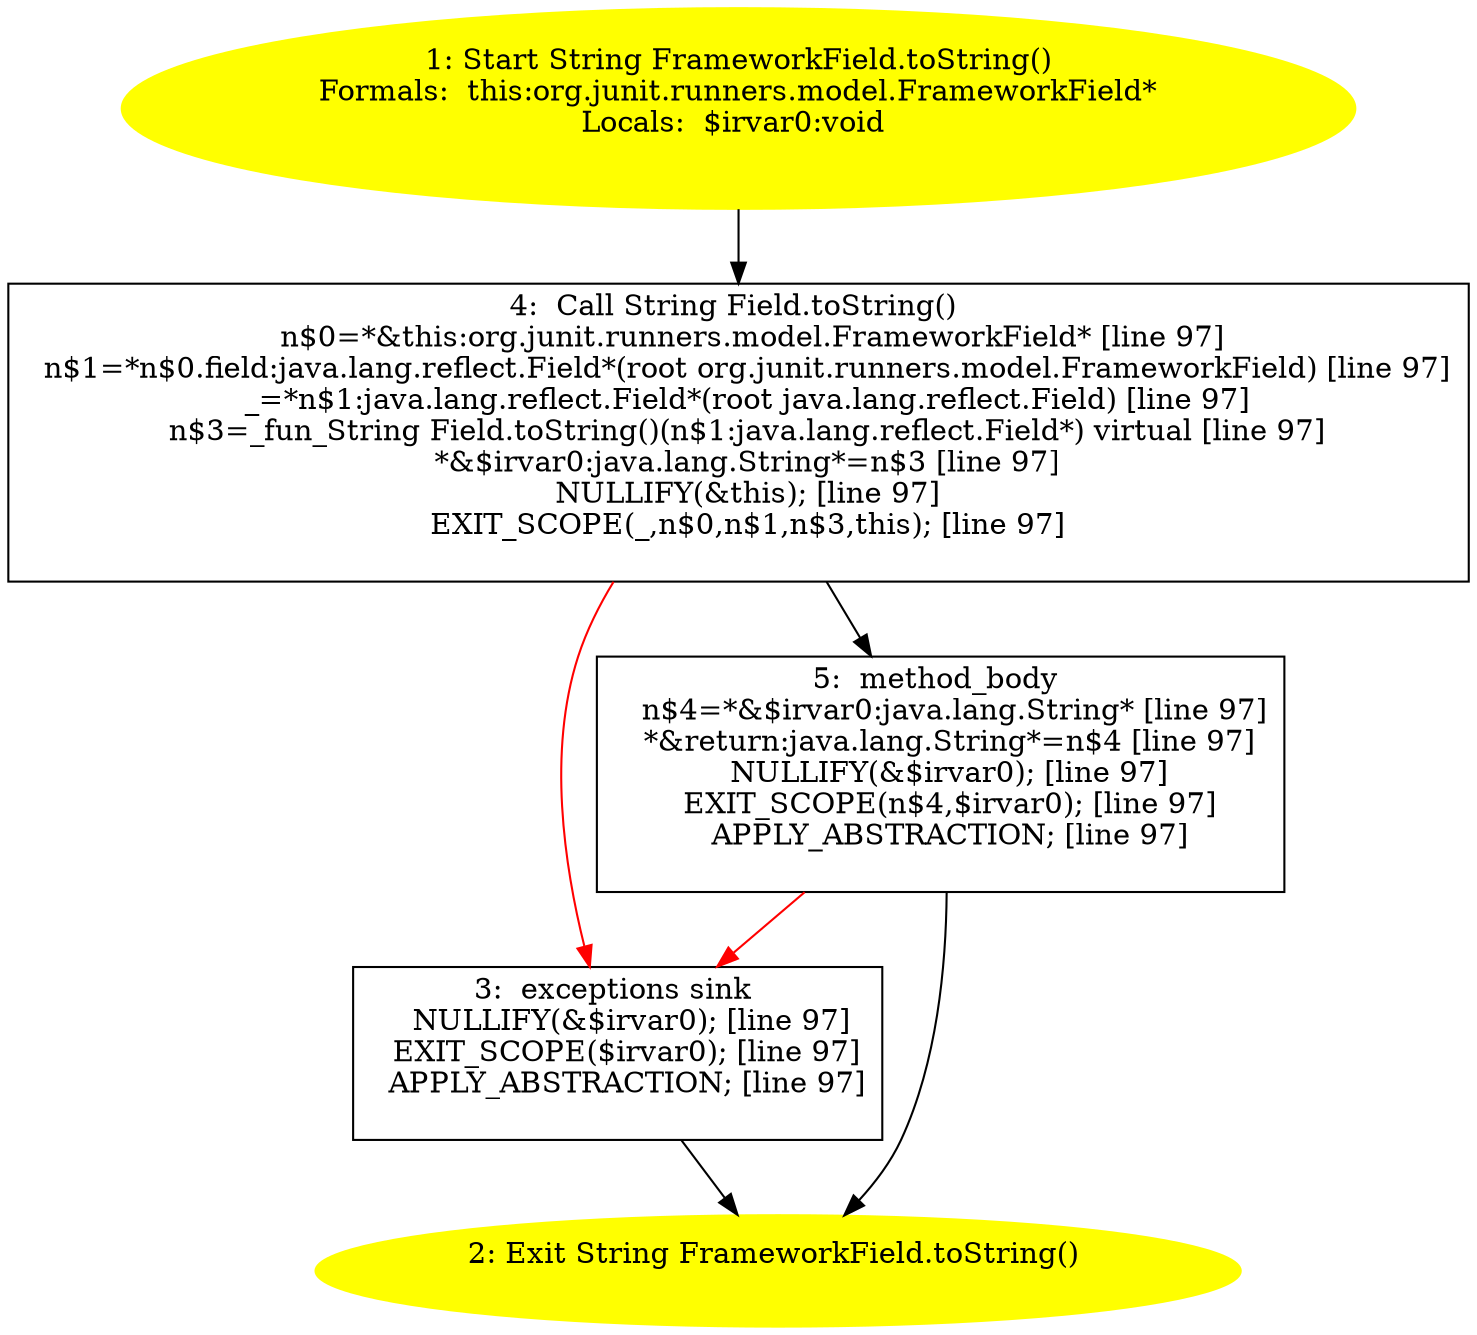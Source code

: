 /* @generated */
digraph cfg {
"org.junit.runners.model.FrameworkField.toString():java.lang.String.d845106c6ce489c64976b2557eb5b62b_1" [label="1: Start String FrameworkField.toString()\nFormals:  this:org.junit.runners.model.FrameworkField*\nLocals:  $irvar0:void \n  " color=yellow style=filled]
	

	 "org.junit.runners.model.FrameworkField.toString():java.lang.String.d845106c6ce489c64976b2557eb5b62b_1" -> "org.junit.runners.model.FrameworkField.toString():java.lang.String.d845106c6ce489c64976b2557eb5b62b_4" ;
"org.junit.runners.model.FrameworkField.toString():java.lang.String.d845106c6ce489c64976b2557eb5b62b_2" [label="2: Exit String FrameworkField.toString() \n  " color=yellow style=filled]
	

"org.junit.runners.model.FrameworkField.toString():java.lang.String.d845106c6ce489c64976b2557eb5b62b_3" [label="3:  exceptions sink \n   NULLIFY(&$irvar0); [line 97]\n  EXIT_SCOPE($irvar0); [line 97]\n  APPLY_ABSTRACTION; [line 97]\n " shape="box"]
	

	 "org.junit.runners.model.FrameworkField.toString():java.lang.String.d845106c6ce489c64976b2557eb5b62b_3" -> "org.junit.runners.model.FrameworkField.toString():java.lang.String.d845106c6ce489c64976b2557eb5b62b_2" ;
"org.junit.runners.model.FrameworkField.toString():java.lang.String.d845106c6ce489c64976b2557eb5b62b_4" [label="4:  Call String Field.toString() \n   n$0=*&this:org.junit.runners.model.FrameworkField* [line 97]\n  n$1=*n$0.field:java.lang.reflect.Field*(root org.junit.runners.model.FrameworkField) [line 97]\n  _=*n$1:java.lang.reflect.Field*(root java.lang.reflect.Field) [line 97]\n  n$3=_fun_String Field.toString()(n$1:java.lang.reflect.Field*) virtual [line 97]\n  *&$irvar0:java.lang.String*=n$3 [line 97]\n  NULLIFY(&this); [line 97]\n  EXIT_SCOPE(_,n$0,n$1,n$3,this); [line 97]\n " shape="box"]
	

	 "org.junit.runners.model.FrameworkField.toString():java.lang.String.d845106c6ce489c64976b2557eb5b62b_4" -> "org.junit.runners.model.FrameworkField.toString():java.lang.String.d845106c6ce489c64976b2557eb5b62b_5" ;
	 "org.junit.runners.model.FrameworkField.toString():java.lang.String.d845106c6ce489c64976b2557eb5b62b_4" -> "org.junit.runners.model.FrameworkField.toString():java.lang.String.d845106c6ce489c64976b2557eb5b62b_3" [color="red" ];
"org.junit.runners.model.FrameworkField.toString():java.lang.String.d845106c6ce489c64976b2557eb5b62b_5" [label="5:  method_body \n   n$4=*&$irvar0:java.lang.String* [line 97]\n  *&return:java.lang.String*=n$4 [line 97]\n  NULLIFY(&$irvar0); [line 97]\n  EXIT_SCOPE(n$4,$irvar0); [line 97]\n  APPLY_ABSTRACTION; [line 97]\n " shape="box"]
	

	 "org.junit.runners.model.FrameworkField.toString():java.lang.String.d845106c6ce489c64976b2557eb5b62b_5" -> "org.junit.runners.model.FrameworkField.toString():java.lang.String.d845106c6ce489c64976b2557eb5b62b_2" ;
	 "org.junit.runners.model.FrameworkField.toString():java.lang.String.d845106c6ce489c64976b2557eb5b62b_5" -> "org.junit.runners.model.FrameworkField.toString():java.lang.String.d845106c6ce489c64976b2557eb5b62b_3" [color="red" ];
}
